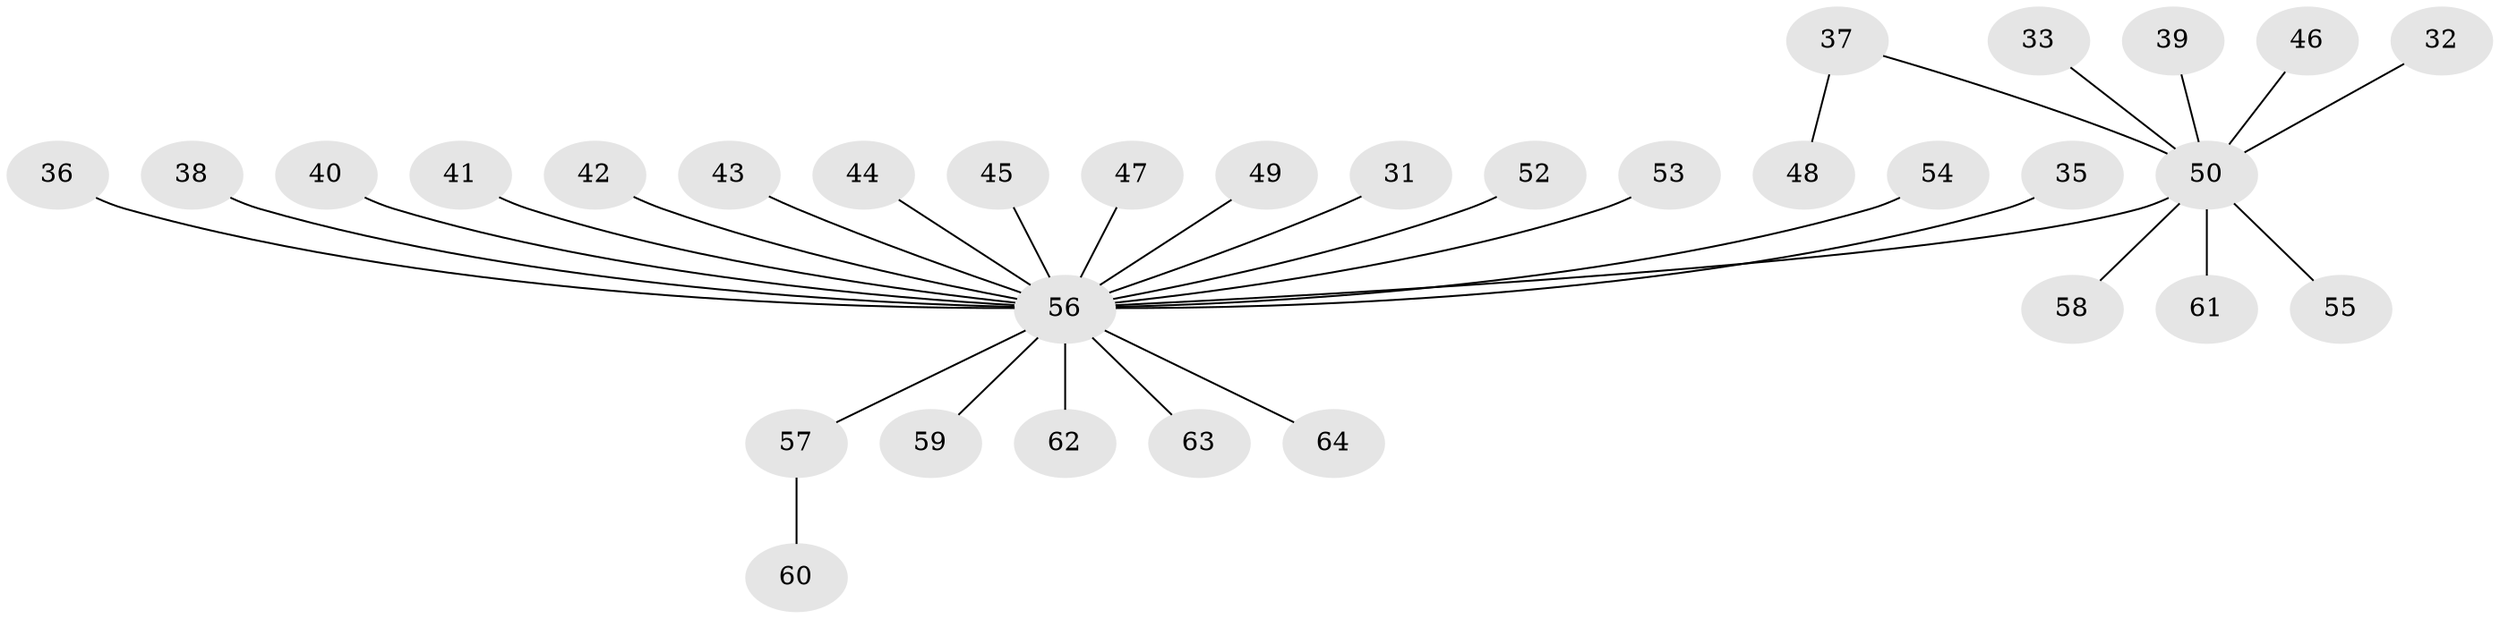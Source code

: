// original degree distribution, {4: 0.015625, 14: 0.015625, 3: 0.0625, 8: 0.03125, 1: 0.6875, 10: 0.015625, 6: 0.015625, 2: 0.15625}
// Generated by graph-tools (version 1.1) at 2025/47/03/09/25 04:47:56]
// undirected, 32 vertices, 31 edges
graph export_dot {
graph [start="1"]
  node [color=gray90,style=filled];
  31;
  32;
  33;
  35;
  36;
  37;
  38;
  39;
  40;
  41;
  42;
  43;
  44;
  45;
  46;
  47;
  48;
  49;
  50 [super="+17+11+7+23+22+29"];
  52;
  53;
  54;
  55;
  56 [super="+3+25+19+8+9+13+14+16+20+21+24+27+28+30+51"];
  57;
  58;
  59;
  60;
  61;
  62;
  63;
  64;
  31 -- 56;
  32 -- 50;
  33 -- 50;
  35 -- 56;
  36 -- 56;
  37 -- 48;
  37 -- 50;
  38 -- 56;
  39 -- 50;
  40 -- 56;
  41 -- 56;
  42 -- 56;
  43 -- 56;
  44 -- 56;
  45 -- 56;
  46 -- 50;
  47 -- 56;
  49 -- 56;
  50 -- 55;
  50 -- 58;
  50 -- 61;
  50 -- 56;
  52 -- 56;
  53 -- 56;
  54 -- 56;
  56 -- 57;
  56 -- 62;
  56 -- 59;
  56 -- 64;
  56 -- 63;
  57 -- 60;
}
